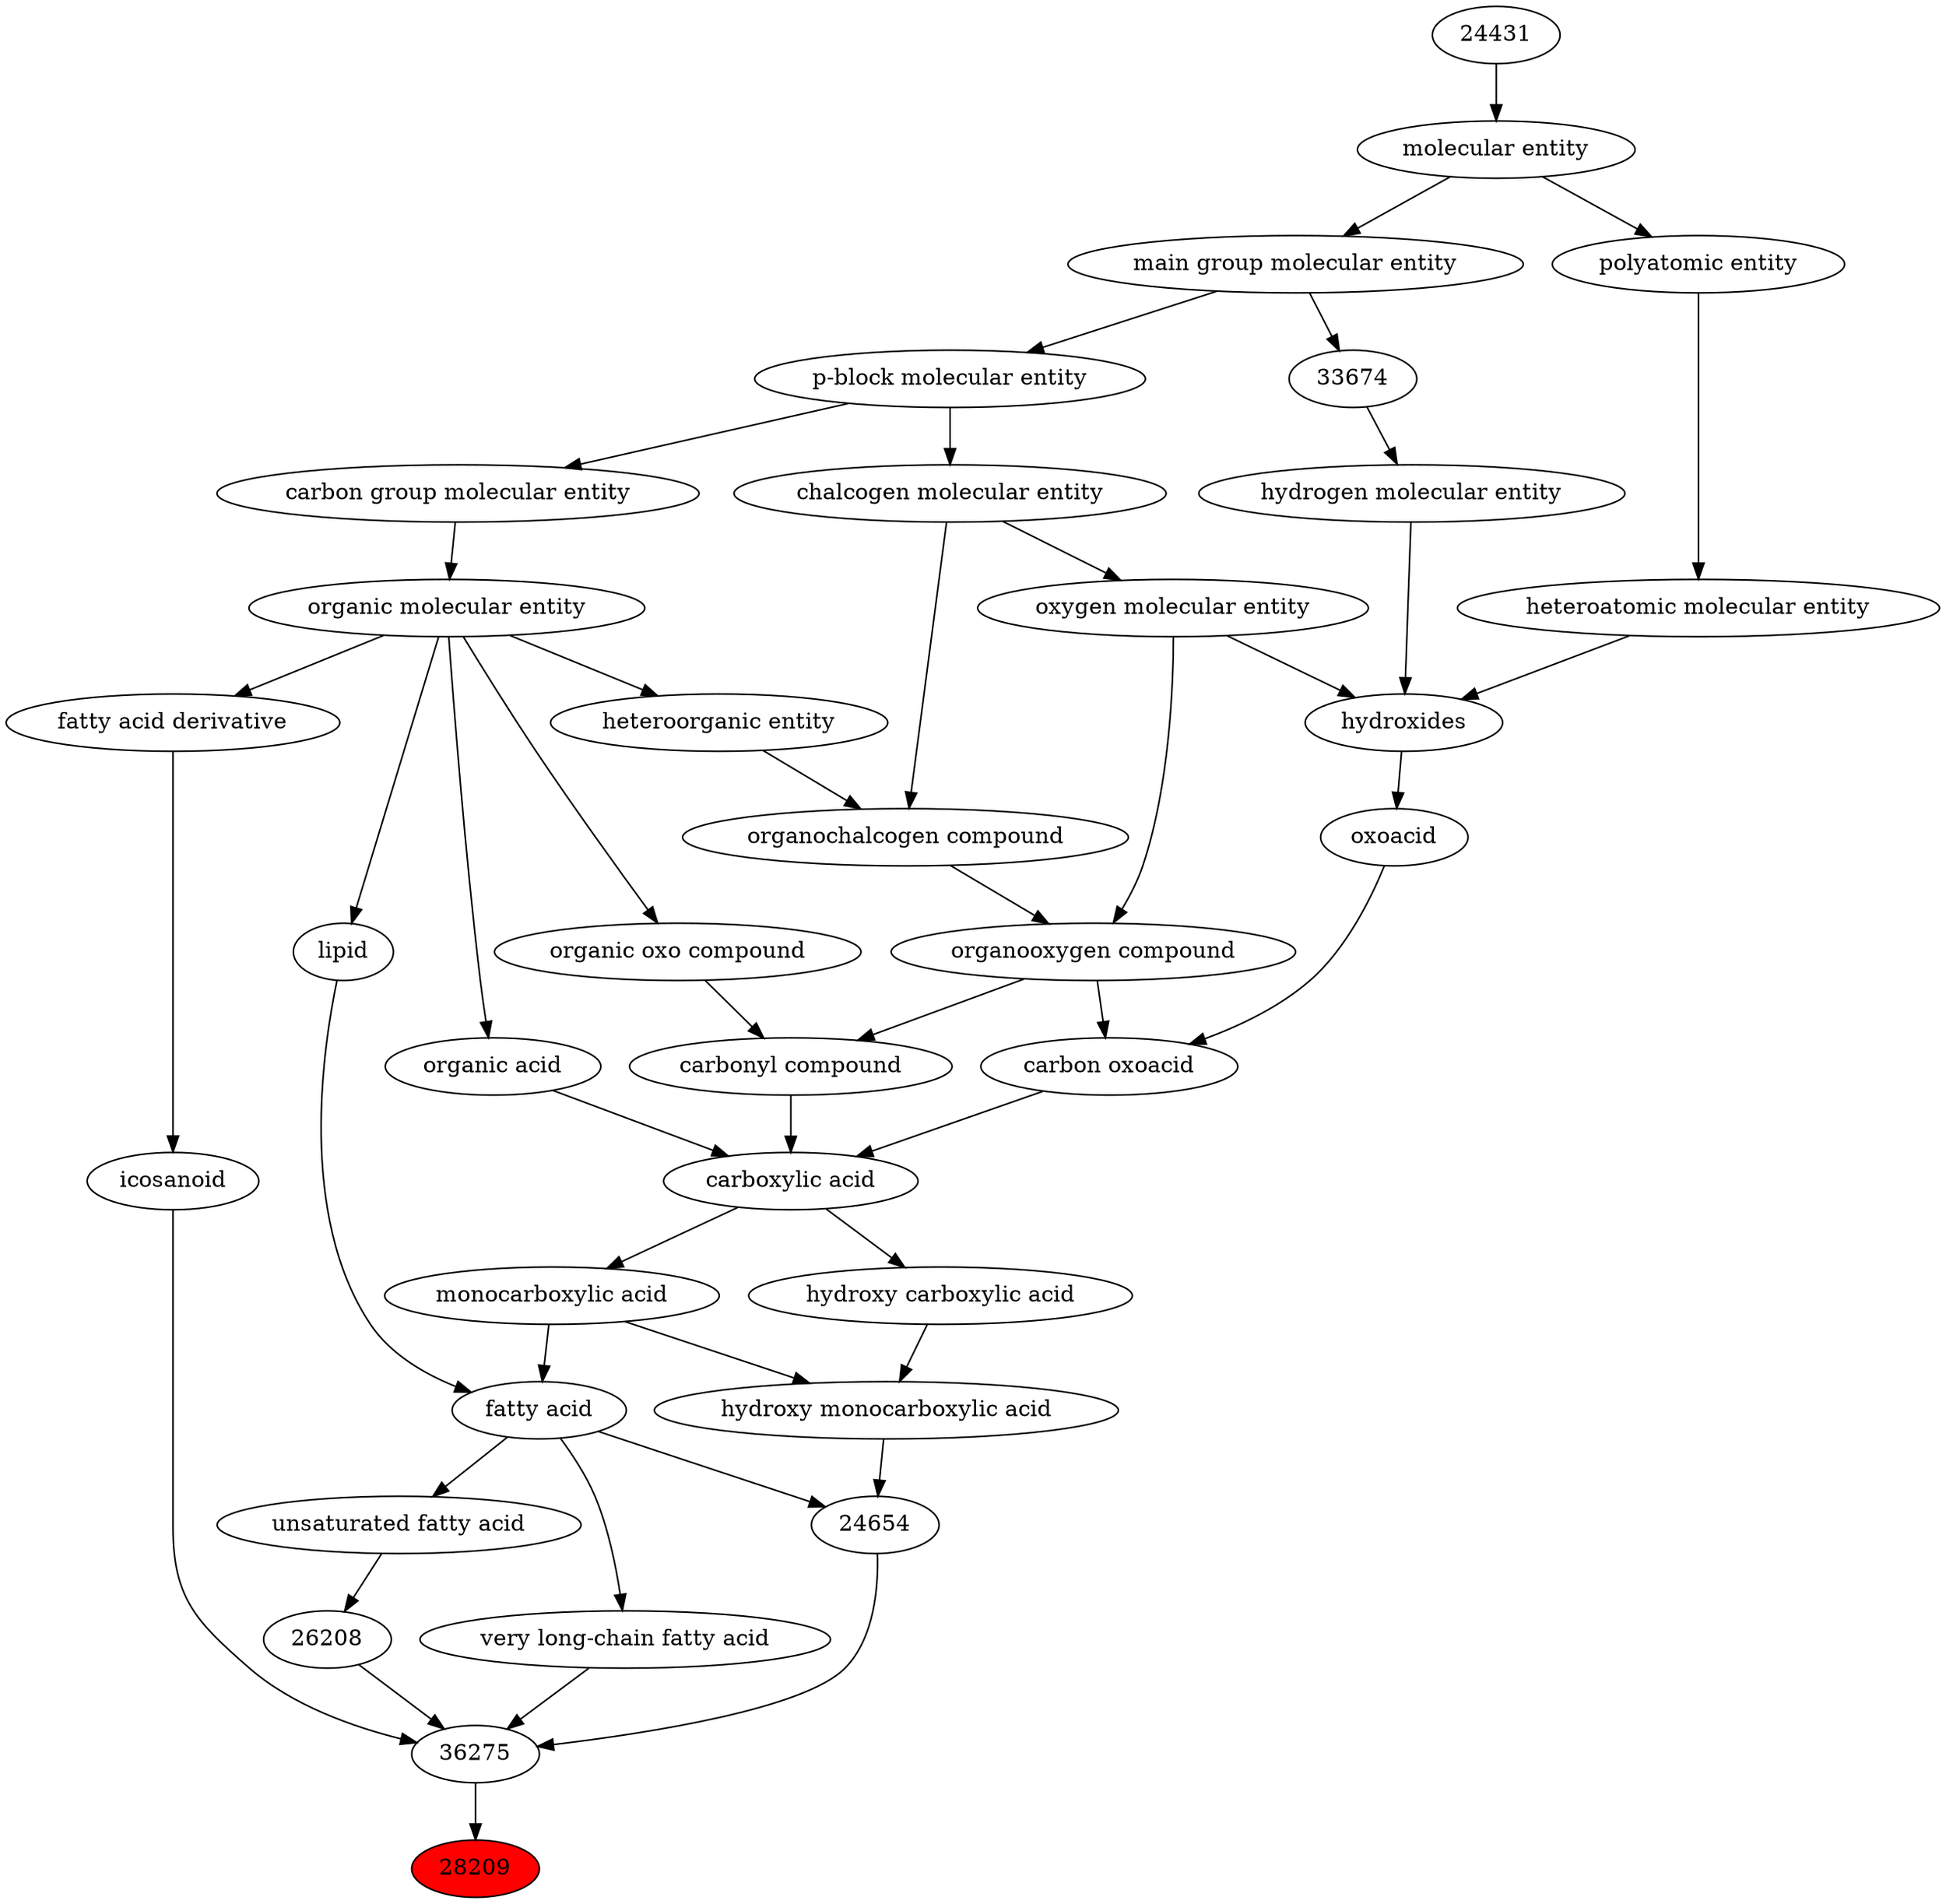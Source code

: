 digraph tree{ 
28209 [label="28209" fillcolor=red style=filled]
36275 -> 28209
36275 [label="36275"]
23899 -> 36275
26208 -> 36275
27283 -> 36275
24654 -> 36275
23899 [label="icosanoid"]
61697 -> 23899
26208 [label="26208"]
27208 -> 26208
27283 [label="very long-chain fatty acid"]
35366 -> 27283
24654 [label="24654"]
35868 -> 24654
35366 -> 24654
61697 [label="fatty acid derivative"]
50860 -> 61697
27208 [label="unsaturated fatty acid"]
35366 -> 27208
35366 [label="fatty acid"]
25384 -> 35366
18059 -> 35366
35868 [label="hydroxy monocarboxylic acid"]
25384 -> 35868
24669 -> 35868
50860 [label="organic molecular entity"]
33582 -> 50860
25384 [label="monocarboxylic acid"]
33575 -> 25384
18059 [label="lipid"]
50860 -> 18059
24669 [label="hydroxy carboxylic acid"]
33575 -> 24669
33582 [label="carbon group molecular entity"]
33675 -> 33582
33575 [label="carboxylic acid"]
36586 -> 33575
35605 -> 33575
64709 -> 33575
33675 [label="p-block molecular entity"]
33579 -> 33675
36586 [label="carbonyl compound"]
36587 -> 36586
36963 -> 36586
35605 [label="carbon oxoacid"]
24833 -> 35605
36963 -> 35605
64709 [label="organic acid"]
50860 -> 64709
33579 [label="main group molecular entity"]
23367 -> 33579
36587 [label="organic oxo compound"]
50860 -> 36587
36963 [label="organooxygen compound"]
36962 -> 36963
25806 -> 36963
24833 [label="oxoacid"]
24651 -> 24833
23367 [label="molecular entity"]
24431 -> 23367
36962 [label="organochalcogen compound"]
33285 -> 36962
33304 -> 36962
25806 [label="oxygen molecular entity"]
33304 -> 25806
24651 [label="hydroxides"]
25806 -> 24651
33608 -> 24651
37577 -> 24651
24431 [label="24431"]
33285 [label="heteroorganic entity"]
50860 -> 33285
33304 [label="chalcogen molecular entity"]
33675 -> 33304
33608 [label="hydrogen molecular entity"]
33674 -> 33608
37577 [label="heteroatomic molecular entity"]
36357 -> 37577
33674 [label="33674"]
33579 -> 33674
36357 [label="polyatomic entity"]
23367 -> 36357
}